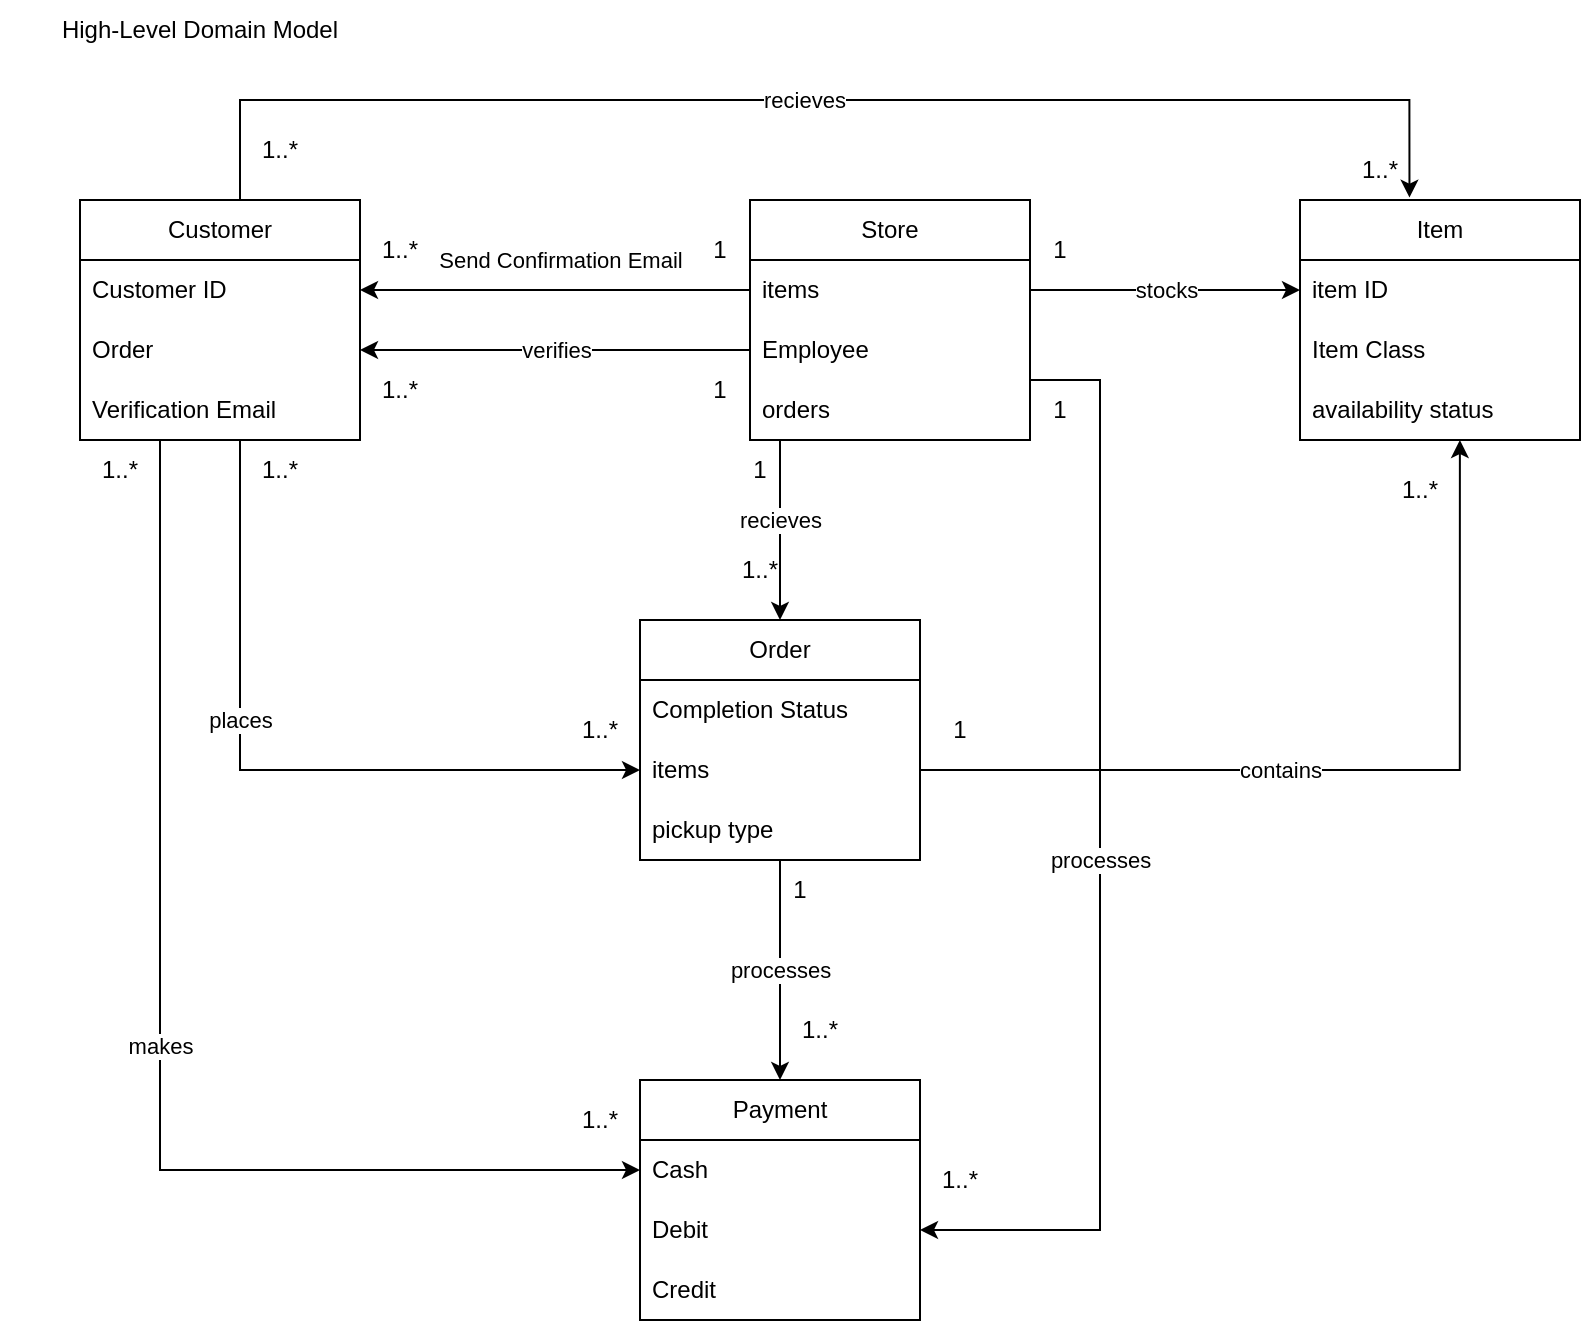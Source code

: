<mxfile version="20.8.10" type="device"><diagram name="Page-1" id="MqhP1aQj8yqznfx7rLVR"><mxGraphModel dx="1518" dy="740" grid="1" gridSize="10" guides="1" tooltips="1" connect="1" arrows="1" fold="1" page="1" pageScale="1" pageWidth="850" pageHeight="1100" math="0" shadow="0"><root><mxCell id="0"/><mxCell id="1" parent="0"/><mxCell id="gEtrHSulZTHfo0IfX3Q5-1" value="Customer" style="swimlane;fontStyle=0;childLayout=stackLayout;horizontal=1;startSize=30;horizontalStack=0;resizeParent=1;resizeParentMax=0;resizeLast=0;collapsible=1;marginBottom=0;whiteSpace=wrap;html=1;" vertex="1" parent="1"><mxGeometry x="60" y="120" width="140" height="120" as="geometry"/></mxCell><mxCell id="gEtrHSulZTHfo0IfX3Q5-2" value="Customer ID" style="text;strokeColor=none;fillColor=none;align=left;verticalAlign=middle;spacingLeft=4;spacingRight=4;overflow=hidden;points=[[0,0.5],[1,0.5]];portConstraint=eastwest;rotatable=0;whiteSpace=wrap;html=1;" vertex="1" parent="gEtrHSulZTHfo0IfX3Q5-1"><mxGeometry y="30" width="140" height="30" as="geometry"/></mxCell><mxCell id="gEtrHSulZTHfo0IfX3Q5-3" value="Order" style="text;strokeColor=none;fillColor=none;align=left;verticalAlign=middle;spacingLeft=4;spacingRight=4;overflow=hidden;points=[[0,0.5],[1,0.5]];portConstraint=eastwest;rotatable=0;whiteSpace=wrap;html=1;" vertex="1" parent="gEtrHSulZTHfo0IfX3Q5-1"><mxGeometry y="60" width="140" height="30" as="geometry"/></mxCell><mxCell id="gEtrHSulZTHfo0IfX3Q5-4" value="Verification Email" style="text;strokeColor=none;fillColor=none;align=left;verticalAlign=middle;spacingLeft=4;spacingRight=4;overflow=hidden;points=[[0,0.5],[1,0.5]];portConstraint=eastwest;rotatable=0;whiteSpace=wrap;html=1;" vertex="1" parent="gEtrHSulZTHfo0IfX3Q5-1"><mxGeometry y="90" width="140" height="30" as="geometry"/></mxCell><mxCell id="gEtrHSulZTHfo0IfX3Q5-5" value="processes" style="edgeStyle=orthogonalEdgeStyle;rounded=0;orthogonalLoop=1;jettySize=auto;html=1;" edge="1" parent="1" source="gEtrHSulZTHfo0IfX3Q5-6" target="gEtrHSulZTHfo0IfX3Q5-14"><mxGeometry relative="1" as="geometry"/></mxCell><mxCell id="gEtrHSulZTHfo0IfX3Q5-6" value="Order" style="swimlane;fontStyle=0;childLayout=stackLayout;horizontal=1;startSize=30;horizontalStack=0;resizeParent=1;resizeParentMax=0;resizeLast=0;collapsible=1;marginBottom=0;whiteSpace=wrap;html=1;" vertex="1" parent="1"><mxGeometry x="340" y="330" width="140" height="120" as="geometry"/></mxCell><mxCell id="gEtrHSulZTHfo0IfX3Q5-7" value="Completion Status" style="text;strokeColor=none;fillColor=none;align=left;verticalAlign=middle;spacingLeft=4;spacingRight=4;overflow=hidden;points=[[0,0.5],[1,0.5]];portConstraint=eastwest;rotatable=0;whiteSpace=wrap;html=1;" vertex="1" parent="gEtrHSulZTHfo0IfX3Q5-6"><mxGeometry y="30" width="140" height="30" as="geometry"/></mxCell><mxCell id="gEtrHSulZTHfo0IfX3Q5-8" value="items" style="text;strokeColor=none;fillColor=none;align=left;verticalAlign=middle;spacingLeft=4;spacingRight=4;overflow=hidden;points=[[0,0.5],[1,0.5]];portConstraint=eastwest;rotatable=0;whiteSpace=wrap;html=1;" vertex="1" parent="gEtrHSulZTHfo0IfX3Q5-6"><mxGeometry y="60" width="140" height="30" as="geometry"/></mxCell><mxCell id="gEtrHSulZTHfo0IfX3Q5-9" value="pickup type" style="text;strokeColor=none;fillColor=none;align=left;verticalAlign=middle;spacingLeft=4;spacingRight=4;overflow=hidden;points=[[0,0.5],[1,0.5]];portConstraint=eastwest;rotatable=0;whiteSpace=wrap;html=1;" vertex="1" parent="gEtrHSulZTHfo0IfX3Q5-6"><mxGeometry y="90" width="140" height="30" as="geometry"/></mxCell><mxCell id="gEtrHSulZTHfo0IfX3Q5-10" value="Store" style="swimlane;fontStyle=0;childLayout=stackLayout;horizontal=1;startSize=30;horizontalStack=0;resizeParent=1;resizeParentMax=0;resizeLast=0;collapsible=1;marginBottom=0;whiteSpace=wrap;html=1;" vertex="1" parent="1"><mxGeometry x="395" y="120" width="140" height="120" as="geometry"/></mxCell><mxCell id="gEtrHSulZTHfo0IfX3Q5-11" value="items" style="text;strokeColor=none;fillColor=none;align=left;verticalAlign=middle;spacingLeft=4;spacingRight=4;overflow=hidden;points=[[0,0.5],[1,0.5]];portConstraint=eastwest;rotatable=0;whiteSpace=wrap;html=1;" vertex="1" parent="gEtrHSulZTHfo0IfX3Q5-10"><mxGeometry y="30" width="140" height="30" as="geometry"/></mxCell><mxCell id="gEtrHSulZTHfo0IfX3Q5-12" value="Employee" style="text;strokeColor=none;fillColor=none;align=left;verticalAlign=middle;spacingLeft=4;spacingRight=4;overflow=hidden;points=[[0,0.5],[1,0.5]];portConstraint=eastwest;rotatable=0;whiteSpace=wrap;html=1;" vertex="1" parent="gEtrHSulZTHfo0IfX3Q5-10"><mxGeometry y="60" width="140" height="30" as="geometry"/></mxCell><mxCell id="gEtrHSulZTHfo0IfX3Q5-13" value="orders" style="text;strokeColor=none;fillColor=none;align=left;verticalAlign=middle;spacingLeft=4;spacingRight=4;overflow=hidden;points=[[0,0.5],[1,0.5]];portConstraint=eastwest;rotatable=0;whiteSpace=wrap;html=1;" vertex="1" parent="gEtrHSulZTHfo0IfX3Q5-10"><mxGeometry y="90" width="140" height="30" as="geometry"/></mxCell><mxCell id="gEtrHSulZTHfo0IfX3Q5-14" value="Payment" style="swimlane;fontStyle=0;childLayout=stackLayout;horizontal=1;startSize=30;horizontalStack=0;resizeParent=1;resizeParentMax=0;resizeLast=0;collapsible=1;marginBottom=0;whiteSpace=wrap;html=1;" vertex="1" parent="1"><mxGeometry x="340" y="560" width="140" height="120" as="geometry"/></mxCell><mxCell id="gEtrHSulZTHfo0IfX3Q5-15" value="Cash" style="text;strokeColor=none;fillColor=none;align=left;verticalAlign=middle;spacingLeft=4;spacingRight=4;overflow=hidden;points=[[0,0.5],[1,0.5]];portConstraint=eastwest;rotatable=0;whiteSpace=wrap;html=1;" vertex="1" parent="gEtrHSulZTHfo0IfX3Q5-14"><mxGeometry y="30" width="140" height="30" as="geometry"/></mxCell><mxCell id="gEtrHSulZTHfo0IfX3Q5-16" value="Debit" style="text;strokeColor=none;fillColor=none;align=left;verticalAlign=middle;spacingLeft=4;spacingRight=4;overflow=hidden;points=[[0,0.5],[1,0.5]];portConstraint=eastwest;rotatable=0;whiteSpace=wrap;html=1;" vertex="1" parent="gEtrHSulZTHfo0IfX3Q5-14"><mxGeometry y="60" width="140" height="30" as="geometry"/></mxCell><mxCell id="gEtrHSulZTHfo0IfX3Q5-17" value="Credit" style="text;strokeColor=none;fillColor=none;align=left;verticalAlign=middle;spacingLeft=4;spacingRight=4;overflow=hidden;points=[[0,0.5],[1,0.5]];portConstraint=eastwest;rotatable=0;whiteSpace=wrap;html=1;" vertex="1" parent="gEtrHSulZTHfo0IfX3Q5-14"><mxGeometry y="90" width="140" height="30" as="geometry"/></mxCell><mxCell id="gEtrHSulZTHfo0IfX3Q5-18" value="Item" style="swimlane;fontStyle=0;childLayout=stackLayout;horizontal=1;startSize=30;horizontalStack=0;resizeParent=1;resizeParentMax=0;resizeLast=0;collapsible=1;marginBottom=0;whiteSpace=wrap;html=1;" vertex="1" parent="1"><mxGeometry x="670" y="120" width="140" height="120" as="geometry"/></mxCell><mxCell id="gEtrHSulZTHfo0IfX3Q5-19" value="item ID" style="text;strokeColor=none;fillColor=none;align=left;verticalAlign=middle;spacingLeft=4;spacingRight=4;overflow=hidden;points=[[0,0.5],[1,0.5]];portConstraint=eastwest;rotatable=0;whiteSpace=wrap;html=1;" vertex="1" parent="gEtrHSulZTHfo0IfX3Q5-18"><mxGeometry y="30" width="140" height="30" as="geometry"/></mxCell><mxCell id="gEtrHSulZTHfo0IfX3Q5-20" value="Item Class" style="text;strokeColor=none;fillColor=none;align=left;verticalAlign=middle;spacingLeft=4;spacingRight=4;overflow=hidden;points=[[0,0.5],[1,0.5]];portConstraint=eastwest;rotatable=0;whiteSpace=wrap;html=1;" vertex="1" parent="gEtrHSulZTHfo0IfX3Q5-18"><mxGeometry y="60" width="140" height="30" as="geometry"/></mxCell><mxCell id="gEtrHSulZTHfo0IfX3Q5-21" value="availability status" style="text;strokeColor=none;fillColor=none;align=left;verticalAlign=middle;spacingLeft=4;spacingRight=4;overflow=hidden;points=[[0,0.5],[1,0.5]];portConstraint=eastwest;rotatable=0;whiteSpace=wrap;html=1;" vertex="1" parent="gEtrHSulZTHfo0IfX3Q5-18"><mxGeometry y="90" width="140" height="30" as="geometry"/></mxCell><mxCell id="gEtrHSulZTHfo0IfX3Q5-22" value="makes" style="edgeStyle=orthogonalEdgeStyle;rounded=0;orthogonalLoop=1;jettySize=auto;html=1;entryX=0;entryY=0.5;entryDx=0;entryDy=0;" edge="1" parent="1" target="gEtrHSulZTHfo0IfX3Q5-15"><mxGeometry relative="1" as="geometry"><mxPoint x="100" y="240" as="sourcePoint"/><Array as="points"><mxPoint x="100" y="240"/><mxPoint x="100" y="605"/></Array></mxGeometry></mxCell><mxCell id="gEtrHSulZTHfo0IfX3Q5-23" value="processes" style="edgeStyle=orthogonalEdgeStyle;rounded=0;orthogonalLoop=1;jettySize=auto;html=1;entryX=1;entryY=0.5;entryDx=0;entryDy=0;" edge="1" parent="1" source="gEtrHSulZTHfo0IfX3Q5-12" target="gEtrHSulZTHfo0IfX3Q5-16"><mxGeometry relative="1" as="geometry"><Array as="points"><mxPoint x="570" y="210"/><mxPoint x="570" y="635"/></Array></mxGeometry></mxCell><mxCell id="gEtrHSulZTHfo0IfX3Q5-24" value="recieves" style="edgeStyle=orthogonalEdgeStyle;rounded=0;orthogonalLoop=1;jettySize=auto;html=1;" edge="1" parent="1" source="gEtrHSulZTHfo0IfX3Q5-13" target="gEtrHSulZTHfo0IfX3Q5-6"><mxGeometry x="-0.111" relative="1" as="geometry"><Array as="points"><mxPoint x="410" y="270"/><mxPoint x="410" y="270"/></Array><mxPoint as="offset"/></mxGeometry></mxCell><mxCell id="gEtrHSulZTHfo0IfX3Q5-25" value="places" style="edgeStyle=orthogonalEdgeStyle;rounded=0;orthogonalLoop=1;jettySize=auto;html=1;entryX=0;entryY=0.5;entryDx=0;entryDy=0;" edge="1" parent="1" source="gEtrHSulZTHfo0IfX3Q5-4" target="gEtrHSulZTHfo0IfX3Q5-8"><mxGeometry x="-0.233" relative="1" as="geometry"><Array as="points"><mxPoint x="140" y="405"/></Array><mxPoint as="offset"/></mxGeometry></mxCell><mxCell id="gEtrHSulZTHfo0IfX3Q5-26" value="recieves" style="edgeStyle=orthogonalEdgeStyle;rounded=0;orthogonalLoop=1;jettySize=auto;html=1;entryX=0.391;entryY=-0.01;entryDx=0;entryDy=0;entryPerimeter=0;" edge="1" parent="1" target="gEtrHSulZTHfo0IfX3Q5-18"><mxGeometry relative="1" as="geometry"><mxPoint x="690" y="80" as="targetPoint"/><mxPoint x="160" y="120" as="sourcePoint"/><Array as="points"><mxPoint x="140" y="120"/><mxPoint x="140" y="70"/><mxPoint x="725" y="70"/></Array></mxGeometry></mxCell><mxCell id="gEtrHSulZTHfo0IfX3Q5-27" value="stocks" style="edgeStyle=orthogonalEdgeStyle;rounded=0;orthogonalLoop=1;jettySize=auto;html=1;entryX=0;entryY=0.5;entryDx=0;entryDy=0;" edge="1" parent="1" source="gEtrHSulZTHfo0IfX3Q5-11" target="gEtrHSulZTHfo0IfX3Q5-19"><mxGeometry relative="1" as="geometry"/></mxCell><mxCell id="gEtrHSulZTHfo0IfX3Q5-28" value="Send Confirmation Email" style="edgeStyle=orthogonalEdgeStyle;rounded=0;orthogonalLoop=1;jettySize=auto;html=1;entryX=1;entryY=0.5;entryDx=0;entryDy=0;" edge="1" parent="1" source="gEtrHSulZTHfo0IfX3Q5-11" target="gEtrHSulZTHfo0IfX3Q5-2"><mxGeometry x="-0.026" y="-15" relative="1" as="geometry"><mxPoint as="offset"/></mxGeometry></mxCell><mxCell id="gEtrHSulZTHfo0IfX3Q5-29" value="1..*" style="text;html=1;strokeColor=none;fillColor=none;align=center;verticalAlign=middle;whiteSpace=wrap;rounded=0;" vertex="1" parent="1"><mxGeometry x="150" y="80" width="20" height="30" as="geometry"/></mxCell><mxCell id="gEtrHSulZTHfo0IfX3Q5-30" value="1..*" style="text;html=1;strokeColor=none;fillColor=none;align=center;verticalAlign=middle;whiteSpace=wrap;rounded=0;" vertex="1" parent="1"><mxGeometry x="700" y="90" width="20" height="30" as="geometry"/></mxCell><mxCell id="gEtrHSulZTHfo0IfX3Q5-31" value="1..*" style="text;html=1;strokeColor=none;fillColor=none;align=center;verticalAlign=middle;whiteSpace=wrap;rounded=0;" vertex="1" parent="1"><mxGeometry x="70" y="240" width="20" height="30" as="geometry"/></mxCell><mxCell id="gEtrHSulZTHfo0IfX3Q5-32" value="1..*" style="text;html=1;strokeColor=none;fillColor=none;align=center;verticalAlign=middle;whiteSpace=wrap;rounded=0;" vertex="1" parent="1"><mxGeometry x="310" y="565" width="20" height="30" as="geometry"/></mxCell><mxCell id="gEtrHSulZTHfo0IfX3Q5-33" value="1..*" style="text;html=1;strokeColor=none;fillColor=none;align=center;verticalAlign=middle;whiteSpace=wrap;rounded=0;" vertex="1" parent="1"><mxGeometry x="310" y="370" width="20" height="30" as="geometry"/></mxCell><mxCell id="gEtrHSulZTHfo0IfX3Q5-34" value="1..*" style="text;html=1;strokeColor=none;fillColor=none;align=center;verticalAlign=middle;whiteSpace=wrap;rounded=0;" vertex="1" parent="1"><mxGeometry x="150" y="240" width="20" height="30" as="geometry"/></mxCell><mxCell id="gEtrHSulZTHfo0IfX3Q5-35" value="1" style="text;html=1;strokeColor=none;fillColor=none;align=center;verticalAlign=middle;whiteSpace=wrap;rounded=0;" vertex="1" parent="1"><mxGeometry x="390" y="240" width="20" height="30" as="geometry"/></mxCell><mxCell id="gEtrHSulZTHfo0IfX3Q5-36" value="1..*" style="text;html=1;strokeColor=none;fillColor=none;align=center;verticalAlign=middle;whiteSpace=wrap;rounded=0;" vertex="1" parent="1"><mxGeometry x="390" y="290" width="20" height="30" as="geometry"/></mxCell><mxCell id="gEtrHSulZTHfo0IfX3Q5-37" value="1" style="text;html=1;strokeColor=none;fillColor=none;align=center;verticalAlign=middle;whiteSpace=wrap;rounded=0;" vertex="1" parent="1"><mxGeometry x="540" y="210" width="20" height="30" as="geometry"/></mxCell><mxCell id="gEtrHSulZTHfo0IfX3Q5-38" value="1..*" style="text;html=1;strokeColor=none;fillColor=none;align=center;verticalAlign=middle;whiteSpace=wrap;rounded=0;" vertex="1" parent="1"><mxGeometry x="720" y="250" width="20" height="30" as="geometry"/></mxCell><mxCell id="gEtrHSulZTHfo0IfX3Q5-39" value="1" style="text;html=1;strokeColor=none;fillColor=none;align=center;verticalAlign=middle;whiteSpace=wrap;rounded=0;" vertex="1" parent="1"><mxGeometry x="540" y="130" width="20" height="30" as="geometry"/></mxCell><mxCell id="gEtrHSulZTHfo0IfX3Q5-40" value="1..*" style="text;html=1;strokeColor=none;fillColor=none;align=center;verticalAlign=middle;whiteSpace=wrap;rounded=0;" vertex="1" parent="1"><mxGeometry x="490" y="595" width="20" height="30" as="geometry"/></mxCell><mxCell id="gEtrHSulZTHfo0IfX3Q5-41" value="1" style="text;html=1;strokeColor=none;fillColor=none;align=center;verticalAlign=middle;whiteSpace=wrap;rounded=0;" vertex="1" parent="1"><mxGeometry x="410" y="450" width="20" height="30" as="geometry"/></mxCell><mxCell id="gEtrHSulZTHfo0IfX3Q5-42" value="1..*" style="text;html=1;strokeColor=none;fillColor=none;align=center;verticalAlign=middle;whiteSpace=wrap;rounded=0;" vertex="1" parent="1"><mxGeometry x="420" y="520" width="20" height="30" as="geometry"/></mxCell><mxCell id="gEtrHSulZTHfo0IfX3Q5-43" value="1" style="text;html=1;strokeColor=none;fillColor=none;align=center;verticalAlign=middle;whiteSpace=wrap;rounded=0;" vertex="1" parent="1"><mxGeometry x="370" y="130" width="20" height="30" as="geometry"/></mxCell><mxCell id="gEtrHSulZTHfo0IfX3Q5-44" value="1..*" style="text;html=1;strokeColor=none;fillColor=none;align=center;verticalAlign=middle;whiteSpace=wrap;rounded=0;" vertex="1" parent="1"><mxGeometry x="210" y="130" width="20" height="30" as="geometry"/></mxCell><mxCell id="gEtrHSulZTHfo0IfX3Q5-45" value="verifies" style="edgeStyle=orthogonalEdgeStyle;rounded=0;orthogonalLoop=1;jettySize=auto;html=1;entryX=1;entryY=0.5;entryDx=0;entryDy=0;" edge="1" parent="1" source="gEtrHSulZTHfo0IfX3Q5-12" target="gEtrHSulZTHfo0IfX3Q5-3"><mxGeometry relative="1" as="geometry"/></mxCell><mxCell id="gEtrHSulZTHfo0IfX3Q5-46" value="1" style="text;html=1;strokeColor=none;fillColor=none;align=center;verticalAlign=middle;whiteSpace=wrap;rounded=0;" vertex="1" parent="1"><mxGeometry x="370" y="200" width="20" height="30" as="geometry"/></mxCell><mxCell id="gEtrHSulZTHfo0IfX3Q5-47" value="1..*" style="text;html=1;strokeColor=none;fillColor=none;align=center;verticalAlign=middle;whiteSpace=wrap;rounded=0;" vertex="1" parent="1"><mxGeometry x="210" y="200" width="20" height="30" as="geometry"/></mxCell><mxCell id="gEtrHSulZTHfo0IfX3Q5-48" value="contains" style="edgeStyle=orthogonalEdgeStyle;rounded=0;orthogonalLoop=1;jettySize=auto;html=1;entryX=0.571;entryY=1;entryDx=0;entryDy=0;entryPerimeter=0;" edge="1" parent="1" source="gEtrHSulZTHfo0IfX3Q5-8" target="gEtrHSulZTHfo0IfX3Q5-21"><mxGeometry x="-0.172" relative="1" as="geometry"><Array as="points"><mxPoint x="750" y="405"/></Array><mxPoint as="offset"/></mxGeometry></mxCell><mxCell id="gEtrHSulZTHfo0IfX3Q5-49" value="1" style="text;html=1;strokeColor=none;fillColor=none;align=center;verticalAlign=middle;whiteSpace=wrap;rounded=0;" vertex="1" parent="1"><mxGeometry x="490" y="370" width="20" height="30" as="geometry"/></mxCell><mxCell id="gEtrHSulZTHfo0IfX3Q5-50" value="High-Level Domain Model" style="text;html=1;strokeColor=none;fillColor=none;align=center;verticalAlign=middle;whiteSpace=wrap;rounded=0;" vertex="1" parent="1"><mxGeometry x="20" y="20" width="200" height="30" as="geometry"/></mxCell></root></mxGraphModel></diagram></mxfile>